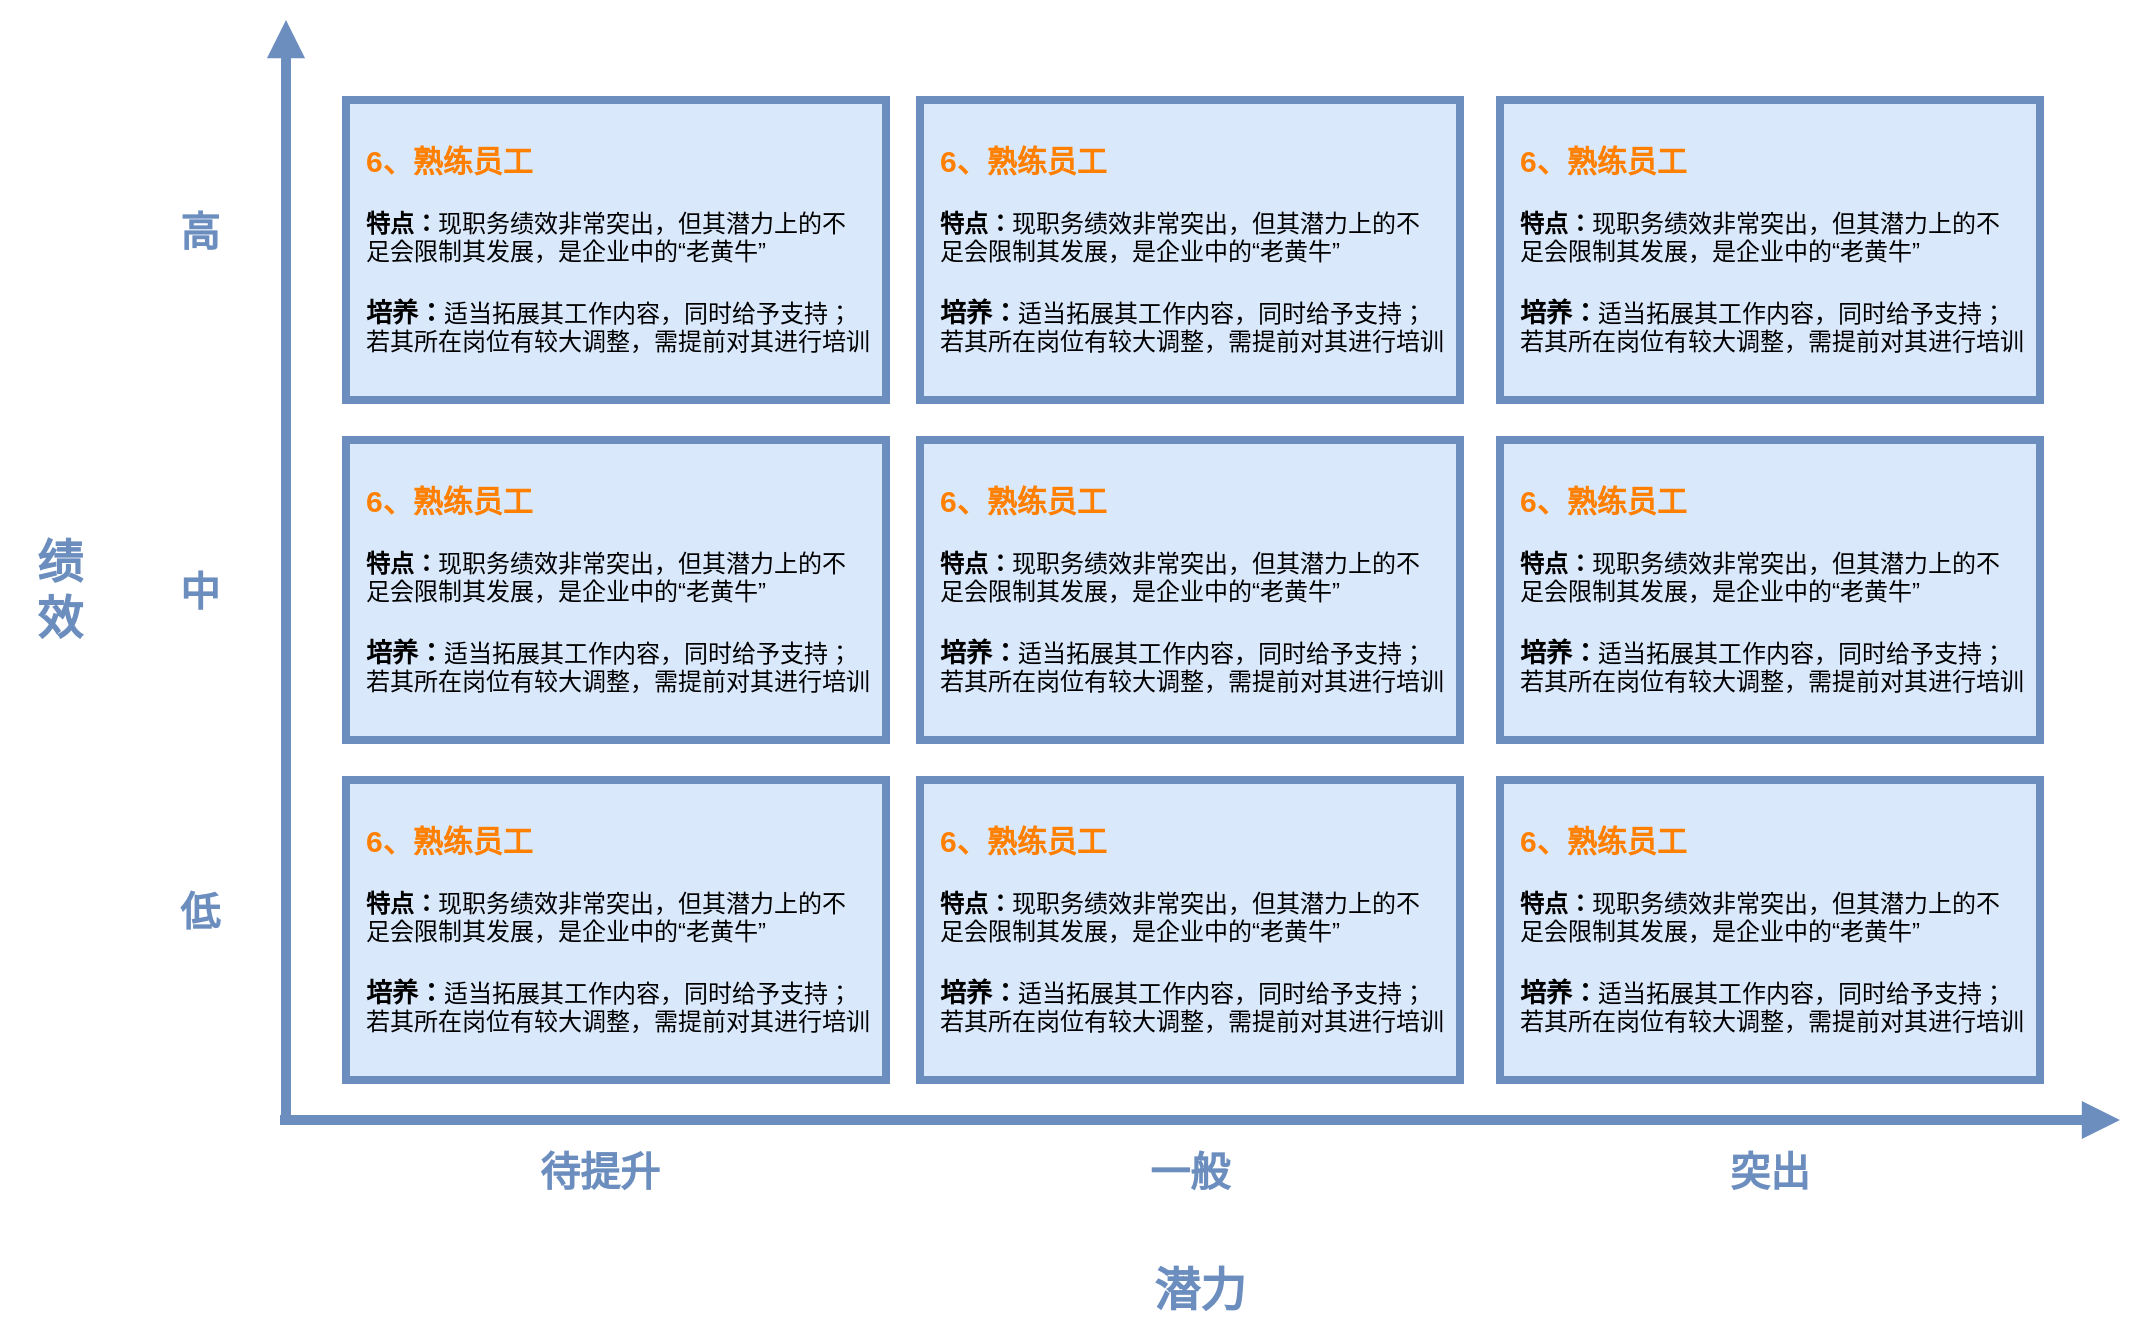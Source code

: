 <mxfile version="20.2.8" type="github">
  <diagram id="mD4rExLDaq35MiNyMCVW" name="第 1 页">
    <mxGraphModel dx="1886" dy="818" grid="1" gridSize="10" guides="1" tooltips="1" connect="1" arrows="1" fold="1" page="1" pageScale="1" pageWidth="1200" pageHeight="1600" math="0" shadow="0">
      <root>
        <mxCell id="0" />
        <mxCell id="1" parent="0" />
        <mxCell id="W41agP9IathKLNJRIBs5-1" value="" style="endArrow=block;html=1;rounded=0;strokeWidth=5;endFill=1;fillColor=#dae8fc;strokeColor=#6c8ebf;" edge="1" parent="1">
          <mxGeometry width="50" height="50" relative="1" as="geometry">
            <mxPoint x="153" y="630" as="sourcePoint" />
            <mxPoint x="153" y="80" as="targetPoint" />
          </mxGeometry>
        </mxCell>
        <mxCell id="W41agP9IathKLNJRIBs5-2" value="" style="endArrow=block;html=1;rounded=0;strokeWidth=5;endFill=1;fillColor=#dae8fc;strokeColor=#6c8ebf;" edge="1" parent="1">
          <mxGeometry width="50" height="50" relative="1" as="geometry">
            <mxPoint x="150" y="630" as="sourcePoint" />
            <mxPoint x="1070" y="630" as="targetPoint" />
          </mxGeometry>
        </mxCell>
        <mxCell id="W41agP9IathKLNJRIBs5-3" value="&lt;b&gt;&lt;font color=&quot;#ff8000&quot; style=&quot;font-size: 15px;&quot;&gt;6、熟练员工&lt;br&gt;&lt;/font&gt;&lt;/b&gt;&lt;br&gt;&lt;b&gt;特点：&lt;/b&gt;现职务绩效非常突出，但其潜力上的不足会限制其发展，是企业中的“老黄牛”&lt;br&gt;&lt;b&gt;&lt;font style=&quot;font-size: 13px;&quot;&gt;&lt;br&gt;培养：&lt;/font&gt;&lt;/b&gt;适当拓展其工作内容，同时给予支持；若其所在岗位有较大调整，需提前对其进行培训" style="rounded=0;whiteSpace=wrap;strokeWidth=4;fillColor=#dae8fc;strokeColor=#6c8ebf;shadow=0;sketch=0;fillStyle=auto;align=left;textDirection=ltr;spacingTop=0;spacing=10;spacingBottom=0;spacingRight=0;html=1;spacingLeft=0;" vertex="1" parent="1">
          <mxGeometry x="183" y="120" width="270" height="150" as="geometry" />
        </mxCell>
        <mxCell id="W41agP9IathKLNJRIBs5-4" value="绩&lt;br style=&quot;font-size: 23px;&quot;&gt;效" style="text;html=1;strokeColor=none;fillColor=none;align=center;verticalAlign=middle;whiteSpace=wrap;rounded=0;shadow=0;sketch=0;fillStyle=auto;strokeWidth=4;fontSize=23;fontColor=#6C8EBF;fontStyle=1" vertex="1" parent="1">
          <mxGeometry x="10" y="350" width="60" height="30" as="geometry" />
        </mxCell>
        <mxCell id="W41agP9IathKLNJRIBs5-5" value="高" style="text;html=1;strokeColor=none;fillColor=none;align=center;verticalAlign=middle;whiteSpace=wrap;rounded=0;shadow=0;sketch=0;fillStyle=auto;strokeWidth=4;fontSize=20;fontColor=#6C8EBF;fontStyle=1" vertex="1" parent="1">
          <mxGeometry x="80" y="170" width="60" height="30" as="geometry" />
        </mxCell>
        <mxCell id="W41agP9IathKLNJRIBs5-7" value="&lt;b&gt;&lt;font color=&quot;#ff8000&quot; style=&quot;font-size: 15px;&quot;&gt;6、熟练员工&lt;br&gt;&lt;/font&gt;&lt;/b&gt;&lt;br&gt;&lt;b&gt;特点：&lt;/b&gt;现职务绩效非常突出，但其潜力上的不足会限制其发展，是企业中的“老黄牛”&lt;br&gt;&lt;b&gt;&lt;font style=&quot;font-size: 13px;&quot;&gt;&lt;br&gt;培养：&lt;/font&gt;&lt;/b&gt;适当拓展其工作内容，同时给予支持；若其所在岗位有较大调整，需提前对其进行培训" style="rounded=0;whiteSpace=wrap;strokeWidth=4;fillColor=#dae8fc;strokeColor=#6c8ebf;shadow=0;sketch=0;fillStyle=auto;align=left;textDirection=ltr;spacingTop=0;spacing=10;spacingBottom=0;spacingRight=0;html=1;spacingLeft=0;" vertex="1" parent="1">
          <mxGeometry x="183" y="290" width="270" height="150" as="geometry" />
        </mxCell>
        <mxCell id="W41agP9IathKLNJRIBs5-8" value="&lt;b&gt;&lt;font color=&quot;#ff8000&quot; style=&quot;font-size: 15px;&quot;&gt;6、熟练员工&lt;br&gt;&lt;/font&gt;&lt;/b&gt;&lt;br&gt;&lt;b&gt;特点：&lt;/b&gt;现职务绩效非常突出，但其潜力上的不足会限制其发展，是企业中的“老黄牛”&lt;br&gt;&lt;b&gt;&lt;font style=&quot;font-size: 13px;&quot;&gt;&lt;br&gt;培养：&lt;/font&gt;&lt;/b&gt;适当拓展其工作内容，同时给予支持；若其所在岗位有较大调整，需提前对其进行培训" style="rounded=0;whiteSpace=wrap;strokeWidth=4;fillColor=#dae8fc;strokeColor=#6c8ebf;shadow=0;sketch=0;fillStyle=auto;align=left;textDirection=ltr;spacingTop=0;spacing=10;spacingBottom=0;spacingRight=0;html=1;spacingLeft=0;" vertex="1" parent="1">
          <mxGeometry x="183" y="460" width="270" height="150" as="geometry" />
        </mxCell>
        <mxCell id="W41agP9IathKLNJRIBs5-9" value="中" style="text;html=1;strokeColor=none;fillColor=none;align=center;verticalAlign=middle;whiteSpace=wrap;rounded=0;shadow=0;sketch=0;fillStyle=auto;strokeWidth=4;fontSize=20;fontColor=#6C8EBF;fontStyle=1" vertex="1" parent="1">
          <mxGeometry x="80" y="350" width="60" height="30" as="geometry" />
        </mxCell>
        <mxCell id="W41agP9IathKLNJRIBs5-10" value="低" style="text;html=1;strokeColor=none;fillColor=none;align=center;verticalAlign=middle;whiteSpace=wrap;rounded=0;shadow=0;sketch=0;fillStyle=auto;strokeWidth=4;fontSize=20;fontColor=#6C8EBF;fontStyle=1" vertex="1" parent="1">
          <mxGeometry x="80" y="510" width="60" height="30" as="geometry" />
        </mxCell>
        <mxCell id="W41agP9IathKLNJRIBs5-11" value="潜力" style="text;html=1;strokeColor=none;fillColor=none;align=center;verticalAlign=middle;whiteSpace=wrap;rounded=0;shadow=0;sketch=0;fillStyle=auto;strokeWidth=4;fontSize=23;fontColor=#6C8EBF;fontStyle=1" vertex="1" parent="1">
          <mxGeometry x="580" y="700" width="60" height="30" as="geometry" />
        </mxCell>
        <mxCell id="W41agP9IathKLNJRIBs5-12" value="突出" style="text;html=1;strokeColor=none;fillColor=none;align=center;verticalAlign=middle;whiteSpace=wrap;rounded=0;shadow=0;sketch=0;fillStyle=auto;strokeWidth=4;fontSize=20;fontColor=#6C8EBF;fontStyle=1" vertex="1" parent="1">
          <mxGeometry x="865" y="640" width="60" height="30" as="geometry" />
        </mxCell>
        <mxCell id="W41agP9IathKLNJRIBs5-13" value="一般" style="text;html=1;strokeColor=none;fillColor=none;align=center;verticalAlign=middle;whiteSpace=wrap;rounded=0;shadow=0;sketch=0;fillStyle=auto;strokeWidth=4;fontSize=20;fontColor=#6C8EBF;fontStyle=1" vertex="1" parent="1">
          <mxGeometry x="575" y="640" width="60" height="30" as="geometry" />
        </mxCell>
        <mxCell id="W41agP9IathKLNJRIBs5-14" value="待提升" style="text;html=1;strokeColor=none;fillColor=none;align=center;verticalAlign=middle;whiteSpace=wrap;rounded=0;shadow=0;sketch=0;fillStyle=auto;strokeWidth=4;fontSize=20;fontColor=#6C8EBF;fontStyle=1" vertex="1" parent="1">
          <mxGeometry x="270" y="640" width="80" height="30" as="geometry" />
        </mxCell>
        <mxCell id="W41agP9IathKLNJRIBs5-15" value="&lt;b&gt;&lt;font color=&quot;#ff8000&quot; style=&quot;font-size: 15px;&quot;&gt;6、熟练员工&lt;br&gt;&lt;/font&gt;&lt;/b&gt;&lt;br&gt;&lt;b&gt;特点：&lt;/b&gt;现职务绩效非常突出，但其潜力上的不足会限制其发展，是企业中的“老黄牛”&lt;br&gt;&lt;b&gt;&lt;font style=&quot;font-size: 13px;&quot;&gt;&lt;br&gt;培养：&lt;/font&gt;&lt;/b&gt;适当拓展其工作内容，同时给予支持；若其所在岗位有较大调整，需提前对其进行培训" style="rounded=0;whiteSpace=wrap;strokeWidth=4;fillColor=#dae8fc;strokeColor=#6c8ebf;shadow=0;sketch=0;fillStyle=auto;align=left;textDirection=ltr;spacingTop=0;spacing=10;spacingBottom=0;spacingRight=0;html=1;spacingLeft=0;" vertex="1" parent="1">
          <mxGeometry x="470" y="460" width="270" height="150" as="geometry" />
        </mxCell>
        <mxCell id="W41agP9IathKLNJRIBs5-16" value="&lt;b&gt;&lt;font color=&quot;#ff8000&quot; style=&quot;font-size: 15px;&quot;&gt;6、熟练员工&lt;br&gt;&lt;/font&gt;&lt;/b&gt;&lt;br&gt;&lt;b&gt;特点：&lt;/b&gt;现职务绩效非常突出，但其潜力上的不足会限制其发展，是企业中的“老黄牛”&lt;br&gt;&lt;b&gt;&lt;font style=&quot;font-size: 13px;&quot;&gt;&lt;br&gt;培养：&lt;/font&gt;&lt;/b&gt;适当拓展其工作内容，同时给予支持；若其所在岗位有较大调整，需提前对其进行培训" style="rounded=0;whiteSpace=wrap;strokeWidth=4;fillColor=#dae8fc;strokeColor=#6c8ebf;shadow=0;sketch=0;fillStyle=auto;align=left;textDirection=ltr;spacingTop=0;spacing=10;spacingBottom=0;spacingRight=0;html=1;spacingLeft=0;" vertex="1" parent="1">
          <mxGeometry x="470" y="290" width="270" height="150" as="geometry" />
        </mxCell>
        <mxCell id="W41agP9IathKLNJRIBs5-17" value="&lt;b&gt;&lt;font color=&quot;#ff8000&quot; style=&quot;font-size: 15px;&quot;&gt;6、熟练员工&lt;br&gt;&lt;/font&gt;&lt;/b&gt;&lt;br&gt;&lt;b&gt;特点：&lt;/b&gt;现职务绩效非常突出，但其潜力上的不足会限制其发展，是企业中的“老黄牛”&lt;br&gt;&lt;b&gt;&lt;font style=&quot;font-size: 13px;&quot;&gt;&lt;br&gt;培养：&lt;/font&gt;&lt;/b&gt;适当拓展其工作内容，同时给予支持；若其所在岗位有较大调整，需提前对其进行培训" style="rounded=0;whiteSpace=wrap;strokeWidth=4;fillColor=#dae8fc;strokeColor=#6c8ebf;shadow=0;sketch=0;fillStyle=auto;align=left;textDirection=ltr;spacingTop=0;spacing=10;spacingBottom=0;spacingRight=0;html=1;spacingLeft=0;" vertex="1" parent="1">
          <mxGeometry x="470" y="120" width="270" height="150" as="geometry" />
        </mxCell>
        <mxCell id="W41agP9IathKLNJRIBs5-18" value="&lt;b&gt;&lt;font color=&quot;#ff8000&quot; style=&quot;font-size: 15px;&quot;&gt;6、熟练员工&lt;br&gt;&lt;/font&gt;&lt;/b&gt;&lt;br&gt;&lt;b&gt;特点：&lt;/b&gt;现职务绩效非常突出，但其潜力上的不足会限制其发展，是企业中的“老黄牛”&lt;br&gt;&lt;b&gt;&lt;font style=&quot;font-size: 13px;&quot;&gt;&lt;br&gt;培养：&lt;/font&gt;&lt;/b&gt;适当拓展其工作内容，同时给予支持；若其所在岗位有较大调整，需提前对其进行培训" style="rounded=0;whiteSpace=wrap;strokeWidth=4;fillColor=#dae8fc;strokeColor=#6c8ebf;shadow=0;sketch=0;fillStyle=auto;align=left;textDirection=ltr;spacingTop=0;spacing=10;spacingBottom=0;spacingRight=0;html=1;spacingLeft=0;" vertex="1" parent="1">
          <mxGeometry x="760" y="120" width="270" height="150" as="geometry" />
        </mxCell>
        <mxCell id="W41agP9IathKLNJRIBs5-19" value="&lt;b&gt;&lt;font color=&quot;#ff8000&quot; style=&quot;font-size: 15px;&quot;&gt;6、熟练员工&lt;br&gt;&lt;/font&gt;&lt;/b&gt;&lt;br&gt;&lt;b&gt;特点：&lt;/b&gt;现职务绩效非常突出，但其潜力上的不足会限制其发展，是企业中的“老黄牛”&lt;br&gt;&lt;b&gt;&lt;font style=&quot;font-size: 13px;&quot;&gt;&lt;br&gt;培养：&lt;/font&gt;&lt;/b&gt;适当拓展其工作内容，同时给予支持；若其所在岗位有较大调整，需提前对其进行培训" style="rounded=0;whiteSpace=wrap;strokeWidth=4;fillColor=#dae8fc;strokeColor=#6c8ebf;shadow=0;sketch=0;fillStyle=auto;align=left;textDirection=ltr;spacingTop=0;spacing=10;spacingBottom=0;spacingRight=0;html=1;spacingLeft=0;" vertex="1" parent="1">
          <mxGeometry x="760" y="290" width="270" height="150" as="geometry" />
        </mxCell>
        <mxCell id="W41agP9IathKLNJRIBs5-20" value="&lt;b&gt;&lt;font color=&quot;#ff8000&quot; style=&quot;font-size: 15px;&quot;&gt;6、熟练员工&lt;br&gt;&lt;/font&gt;&lt;/b&gt;&lt;br&gt;&lt;b&gt;特点：&lt;/b&gt;现职务绩效非常突出，但其潜力上的不足会限制其发展，是企业中的“老黄牛”&lt;br&gt;&lt;b&gt;&lt;font style=&quot;font-size: 13px;&quot;&gt;&lt;br&gt;培养：&lt;/font&gt;&lt;/b&gt;适当拓展其工作内容，同时给予支持；若其所在岗位有较大调整，需提前对其进行培训" style="rounded=0;whiteSpace=wrap;strokeWidth=4;fillColor=#dae8fc;strokeColor=#6c8ebf;shadow=0;sketch=0;fillStyle=auto;align=left;textDirection=ltr;spacingTop=0;spacing=10;spacingBottom=0;spacingRight=0;html=1;spacingLeft=0;" vertex="1" parent="1">
          <mxGeometry x="760" y="460" width="270" height="150" as="geometry" />
        </mxCell>
      </root>
    </mxGraphModel>
  </diagram>
</mxfile>
